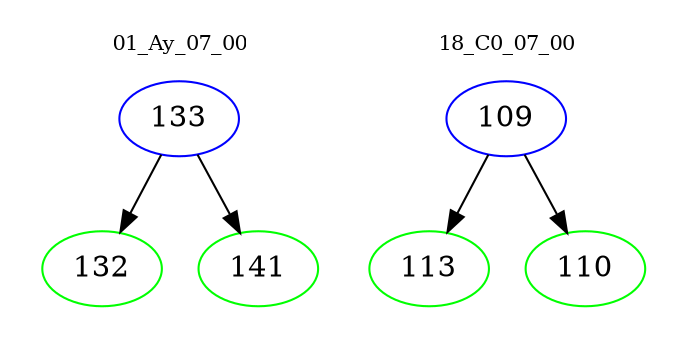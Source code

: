 digraph{
subgraph cluster_0 {
color = white
label = "01_Ay_07_00";
fontsize=10;
T0_133 [label="133", color="blue"]
T0_133 -> T0_132 [color="black"]
T0_132 [label="132", color="green"]
T0_133 -> T0_141 [color="black"]
T0_141 [label="141", color="green"]
}
subgraph cluster_1 {
color = white
label = "18_C0_07_00";
fontsize=10;
T1_109 [label="109", color="blue"]
T1_109 -> T1_113 [color="black"]
T1_113 [label="113", color="green"]
T1_109 -> T1_110 [color="black"]
T1_110 [label="110", color="green"]
}
}
